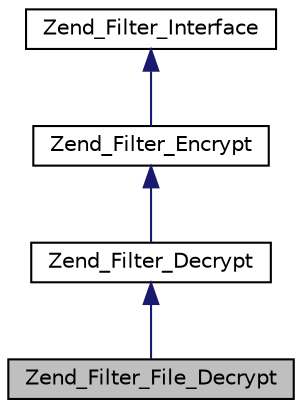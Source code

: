 digraph G
{
  edge [fontname="Helvetica",fontsize="10",labelfontname="Helvetica",labelfontsize="10"];
  node [fontname="Helvetica",fontsize="10",shape=record];
  Node1 [label="Zend_Filter_File_Decrypt",height=0.2,width=0.4,color="black", fillcolor="grey75", style="filled" fontcolor="black"];
  Node2 -> Node1 [dir="back",color="midnightblue",fontsize="10",style="solid",fontname="Helvetica"];
  Node2 [label="Zend_Filter_Decrypt",height=0.2,width=0.4,color="black", fillcolor="white", style="filled",URL="$class_zend___filter___decrypt.html"];
  Node3 -> Node2 [dir="back",color="midnightblue",fontsize="10",style="solid",fontname="Helvetica"];
  Node3 [label="Zend_Filter_Encrypt",height=0.2,width=0.4,color="black", fillcolor="white", style="filled",URL="$class_zend___filter___encrypt.html"];
  Node4 -> Node3 [dir="back",color="midnightblue",fontsize="10",style="solid",fontname="Helvetica"];
  Node4 [label="Zend_Filter_Interface",height=0.2,width=0.4,color="black", fillcolor="white", style="filled",URL="$interface_zend___filter___interface.html"];
}
